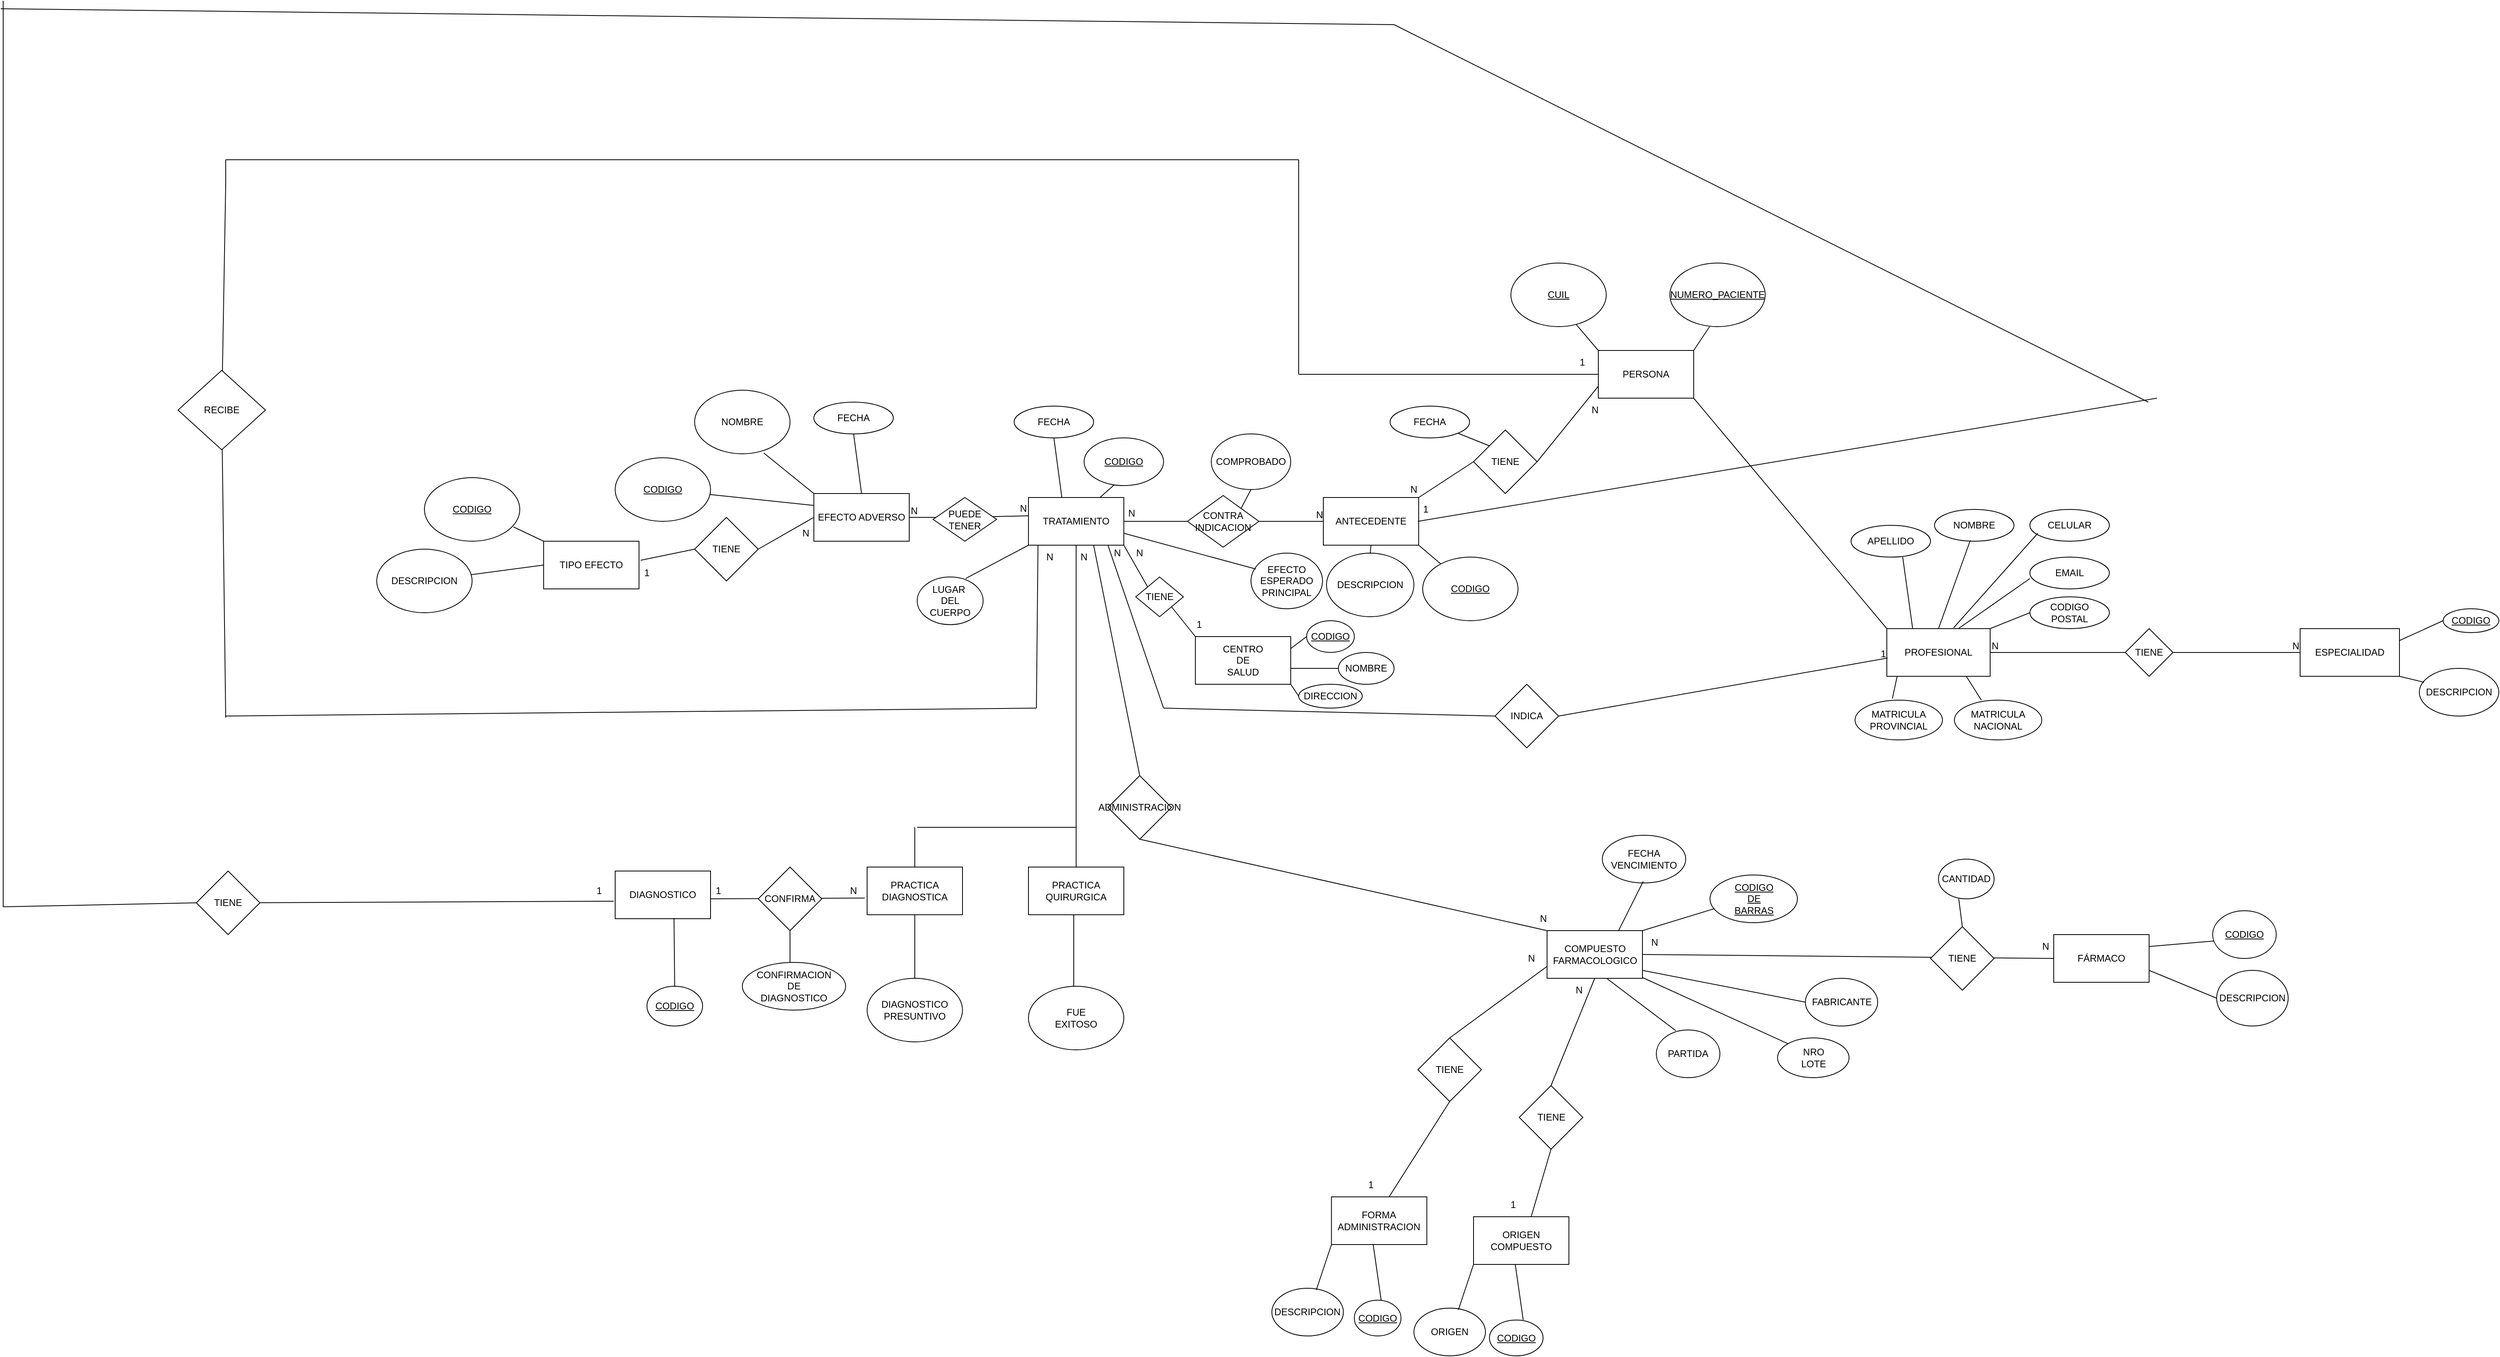 <mxfile version="21.5.0" type="device">
  <diagram name="Página-1" id="tJ8bH1NhNrcFLUNnNZUb">
    <mxGraphModel dx="3581" dy="1727" grid="1" gridSize="10" guides="1" tooltips="1" connect="1" arrows="1" fold="1" page="1" pageScale="1" pageWidth="827" pageHeight="1169" math="0" shadow="0">
      <root>
        <mxCell id="0" />
        <mxCell id="1" parent="0" />
        <mxCell id="B7g81SeDOoeG7HOJfXg6-3" value="PERSONA" style="rounded=0;whiteSpace=wrap;html=1;" parent="1" vertex="1">
          <mxGeometry x="-303" y="-30" width="120" height="60" as="geometry" />
        </mxCell>
        <mxCell id="B7g81SeDOoeG7HOJfXg6-4" value="&lt;u&gt;CUIL&lt;/u&gt;" style="ellipse;whiteSpace=wrap;html=1;" parent="1" vertex="1">
          <mxGeometry x="-413" y="-140" width="120" height="80" as="geometry" />
        </mxCell>
        <mxCell id="B7g81SeDOoeG7HOJfXg6-5" value="&lt;u&gt;NUMERO_PACIENTE&lt;/u&gt;" style="ellipse;whiteSpace=wrap;html=1;" parent="1" vertex="1">
          <mxGeometry x="-213" y="-140" width="120" height="80" as="geometry" />
        </mxCell>
        <mxCell id="B7g81SeDOoeG7HOJfXg6-6" value="" style="endArrow=none;html=1;rounded=0;exitX=1;exitY=0;exitDx=0;exitDy=0;" parent="1" source="B7g81SeDOoeG7HOJfXg6-3" edge="1">
          <mxGeometry width="50" height="50" relative="1" as="geometry">
            <mxPoint x="-213" y="-10" as="sourcePoint" />
            <mxPoint x="-163" y="-60" as="targetPoint" />
          </mxGeometry>
        </mxCell>
        <mxCell id="B7g81SeDOoeG7HOJfXg6-7" value="" style="endArrow=none;html=1;rounded=0;exitX=0;exitY=0;exitDx=0;exitDy=0;entryX=0.683;entryY=0.963;entryDx=0;entryDy=0;entryPerimeter=0;" parent="1" source="B7g81SeDOoeG7HOJfXg6-3" target="B7g81SeDOoeG7HOJfXg6-4" edge="1">
          <mxGeometry width="50" height="50" relative="1" as="geometry">
            <mxPoint x="-363" y="-20" as="sourcePoint" />
            <mxPoint x="-313" y="-70" as="targetPoint" />
          </mxGeometry>
        </mxCell>
        <mxCell id="B7g81SeDOoeG7HOJfXg6-8" value="ANTECEDENTE" style="rounded=0;whiteSpace=wrap;html=1;" parent="1" vertex="1">
          <mxGeometry x="-649" y="155" width="120" height="60" as="geometry" />
        </mxCell>
        <mxCell id="B7g81SeDOoeG7HOJfXg6-9" value="DESCRIPCION" style="ellipse;whiteSpace=wrap;html=1;" parent="1" vertex="1">
          <mxGeometry x="-645" y="225" width="110" height="80" as="geometry" />
        </mxCell>
        <mxCell id="B7g81SeDOoeG7HOJfXg6-10" value="DIAGNOSTICO" style="rounded=0;whiteSpace=wrap;html=1;" parent="1" vertex="1">
          <mxGeometry x="-1540" y="625" width="120" height="60" as="geometry" />
        </mxCell>
        <mxCell id="B7g81SeDOoeG7HOJfXg6-11" value="&lt;span style=&quot;font-style: normal;&quot;&gt;&lt;u&gt;CODIGO&lt;/u&gt;&lt;/span&gt;" style="ellipse;whiteSpace=wrap;html=1;fontStyle=2" parent="1" vertex="1">
          <mxGeometry x="-1500" y="770" width="70" height="50" as="geometry" />
        </mxCell>
        <mxCell id="B7g81SeDOoeG7HOJfXg6-12" value="" style="endArrow=none;html=1;rounded=0;exitX=0.617;exitY=0.983;exitDx=0;exitDy=0;exitPerimeter=0;" parent="1" source="B7g81SeDOoeG7HOJfXg6-10" target="B7g81SeDOoeG7HOJfXg6-11" edge="1">
          <mxGeometry width="50" height="50" relative="1" as="geometry">
            <mxPoint x="-1484" y="675" as="sourcePoint" />
            <mxPoint x="-1627" y="637" as="targetPoint" />
          </mxGeometry>
        </mxCell>
        <mxCell id="B7g81SeDOoeG7HOJfXg6-13" value="&lt;span&gt;CODIGO&lt;br&gt;&lt;/span&gt;" style="ellipse;whiteSpace=wrap;html=1;fontStyle=4" parent="1" vertex="1">
          <mxGeometry x="-524" y="230" width="120" height="80" as="geometry" />
        </mxCell>
        <mxCell id="B7g81SeDOoeG7HOJfXg6-15" value="" style="endArrow=none;html=1;rounded=0;exitX=1;exitY=1;exitDx=0;exitDy=0;" parent="1" source="B7g81SeDOoeG7HOJfXg6-8" target="B7g81SeDOoeG7HOJfXg6-13" edge="1">
          <mxGeometry width="50" height="50" relative="1" as="geometry">
            <mxPoint x="608.99" y="-160" as="sourcePoint" />
            <mxPoint x="658.99" y="-210" as="targetPoint" />
          </mxGeometry>
        </mxCell>
        <mxCell id="B7g81SeDOoeG7HOJfXg6-16" value="EFECTO ADVERSO" style="rounded=0;whiteSpace=wrap;html=1;" parent="1" vertex="1">
          <mxGeometry x="-1290" y="150" width="120" height="60" as="geometry" />
        </mxCell>
        <mxCell id="B7g81SeDOoeG7HOJfXg6-18" value="TRATAMIENTO" style="rounded=0;whiteSpace=wrap;html=1;" parent="1" vertex="1">
          <mxGeometry x="-1020" y="155" width="120" height="60" as="geometry" />
        </mxCell>
        <mxCell id="B7g81SeDOoeG7HOJfXg6-19" value="PRACTICA&lt;br&gt;DIAGNOSTICA" style="rounded=0;whiteSpace=wrap;html=1;" parent="1" vertex="1">
          <mxGeometry x="-1223" y="620" width="120" height="60" as="geometry" />
        </mxCell>
        <mxCell id="B7g81SeDOoeG7HOJfXg6-20" value="PRACTICA QUIRURGICA" style="rounded=0;whiteSpace=wrap;html=1;" parent="1" vertex="1">
          <mxGeometry x="-1020" y="620" width="120" height="60" as="geometry" />
        </mxCell>
        <mxCell id="B7g81SeDOoeG7HOJfXg6-21" value="COMPUESTO&lt;br&gt;FARMACOLOGICO" style="rounded=0;whiteSpace=wrap;html=1;" parent="1" vertex="1">
          <mxGeometry x="-367.5" y="700" width="120" height="60" as="geometry" />
        </mxCell>
        <mxCell id="B7g81SeDOoeG7HOJfXg6-22" value="" style="endArrow=none;html=1;rounded=0;" parent="1" edge="1">
          <mxGeometry width="50" height="50" relative="1" as="geometry">
            <mxPoint x="-960" y="570" as="sourcePoint" />
            <mxPoint x="-960" y="530" as="targetPoint" />
          </mxGeometry>
        </mxCell>
        <mxCell id="B7g81SeDOoeG7HOJfXg6-23" value="" style="endArrow=none;html=1;rounded=0;" parent="1" edge="1">
          <mxGeometry width="50" height="50" relative="1" as="geometry">
            <mxPoint x="-1160" y="570" as="sourcePoint" />
            <mxPoint x="-960" y="570" as="targetPoint" />
          </mxGeometry>
        </mxCell>
        <mxCell id="B7g81SeDOoeG7HOJfXg6-24" value="" style="endArrow=none;html=1;rounded=0;exitX=0.5;exitY=0;exitDx=0;exitDy=0;" parent="1" source="B7g81SeDOoeG7HOJfXg6-19" edge="1">
          <mxGeometry width="50" height="50" relative="1" as="geometry">
            <mxPoint x="-1163" y="605" as="sourcePoint" />
            <mxPoint x="-1163" y="570" as="targetPoint" />
          </mxGeometry>
        </mxCell>
        <mxCell id="B7g81SeDOoeG7HOJfXg6-25" value="" style="endArrow=none;html=1;rounded=0;exitX=0.5;exitY=0;exitDx=0;exitDy=0;" parent="1" source="B7g81SeDOoeG7HOJfXg6-20" edge="1">
          <mxGeometry width="50" height="50" relative="1" as="geometry">
            <mxPoint x="-960.5" y="605" as="sourcePoint" />
            <mxPoint x="-960" y="570" as="targetPoint" />
          </mxGeometry>
        </mxCell>
        <mxCell id="B7g81SeDOoeG7HOJfXg6-28" value="&lt;span&gt;&lt;u&gt;CODIGO&lt;/u&gt;&lt;/span&gt;" style="ellipse;whiteSpace=wrap;html=1;fontStyle=0" parent="1" vertex="1">
          <mxGeometry x="-1540" y="105" width="120" height="80" as="geometry" />
        </mxCell>
        <mxCell id="B7g81SeDOoeG7HOJfXg6-29" value="NOMBRE" style="ellipse;whiteSpace=wrap;html=1;" parent="1" vertex="1">
          <mxGeometry x="-1440" y="20" width="120" height="80" as="geometry" />
        </mxCell>
        <mxCell id="B7g81SeDOoeG7HOJfXg6-30" value="TIPO EFECTO" style="rounded=0;whiteSpace=wrap;html=1;" parent="1" vertex="1">
          <mxGeometry x="-1630" y="210" width="120" height="60" as="geometry" />
        </mxCell>
        <mxCell id="B7g81SeDOoeG7HOJfXg6-32" value="" style="endArrow=none;html=1;rounded=0;entryX=0;entryY=0.25;entryDx=0;entryDy=0;" parent="1" source="B7g81SeDOoeG7HOJfXg6-28" target="B7g81SeDOoeG7HOJfXg6-16" edge="1">
          <mxGeometry width="50" height="50" relative="1" as="geometry">
            <mxPoint x="-1341" y="306" as="sourcePoint" />
            <mxPoint x="-1290" y="250" as="targetPoint" />
          </mxGeometry>
        </mxCell>
        <mxCell id="B7g81SeDOoeG7HOJfXg6-33" value="" style="endArrow=none;html=1;rounded=0;entryX=0.725;entryY=0.988;entryDx=0;entryDy=0;entryPerimeter=0;exitX=0;exitY=0;exitDx=0;exitDy=0;" parent="1" source="B7g81SeDOoeG7HOJfXg6-16" target="B7g81SeDOoeG7HOJfXg6-29" edge="1">
          <mxGeometry width="50" height="50" relative="1" as="geometry">
            <mxPoint x="-1250" y="350" as="sourcePoint" />
            <mxPoint x="-1230" y="310" as="targetPoint" />
          </mxGeometry>
        </mxCell>
        <mxCell id="B7g81SeDOoeG7HOJfXg6-34" value="" style="endArrow=none;html=1;rounded=0;entryX=0;entryY=0.5;entryDx=0;entryDy=0;exitX=1;exitY=0.5;exitDx=0;exitDy=0;" parent="1" source="B7g81SeDOoeG7HOJfXg6-35" target="B7g81SeDOoeG7HOJfXg6-16" edge="1">
          <mxGeometry width="50" height="50" relative="1" as="geometry">
            <mxPoint x="-1500" y="400" as="sourcePoint" />
            <mxPoint x="-1450" y="350" as="targetPoint" />
          </mxGeometry>
        </mxCell>
        <mxCell id="B7g81SeDOoeG7HOJfXg6-36" value="CODIGO" style="ellipse;whiteSpace=wrap;html=1;fontStyle=4" parent="1" vertex="1">
          <mxGeometry x="-1780" y="130" width="120" height="80" as="geometry" />
        </mxCell>
        <mxCell id="B7g81SeDOoeG7HOJfXg6-37" value="DESCRIPCION" style="ellipse;whiteSpace=wrap;html=1;" parent="1" vertex="1">
          <mxGeometry x="-1840" y="220" width="120" height="80" as="geometry" />
        </mxCell>
        <mxCell id="B7g81SeDOoeG7HOJfXg6-38" value="" style="endArrow=none;html=1;rounded=0;entryX=0;entryY=0;entryDx=0;entryDy=0;exitX=0.933;exitY=0.775;exitDx=0;exitDy=0;exitPerimeter=0;" parent="1" source="B7g81SeDOoeG7HOJfXg6-36" target="B7g81SeDOoeG7HOJfXg6-30" edge="1">
          <mxGeometry width="50" height="50" relative="1" as="geometry">
            <mxPoint x="-1630" y="270" as="sourcePoint" />
            <mxPoint x="-1580" y="220" as="targetPoint" />
          </mxGeometry>
        </mxCell>
        <mxCell id="B7g81SeDOoeG7HOJfXg6-39" value="" style="endArrow=none;html=1;rounded=0;entryX=0;entryY=0.5;entryDx=0;entryDy=0;" parent="1" source="B7g81SeDOoeG7HOJfXg6-37" target="B7g81SeDOoeG7HOJfXg6-30" edge="1">
          <mxGeometry width="50" height="50" relative="1" as="geometry">
            <mxPoint x="-1670" y="405" as="sourcePoint" />
            <mxPoint x="-1620" y="355" as="targetPoint" />
          </mxGeometry>
        </mxCell>
        <mxCell id="B7g81SeDOoeG7HOJfXg6-40" value="FÁRMACO" style="rounded=0;whiteSpace=wrap;html=1;" parent="1" vertex="1">
          <mxGeometry x="270" y="705" width="120" height="60" as="geometry" />
        </mxCell>
        <mxCell id="B7g81SeDOoeG7HOJfXg6-41" value="" style="endArrow=none;html=1;rounded=0;" parent="1" edge="1">
          <mxGeometry width="50" height="50" relative="1" as="geometry">
            <mxPoint x="-247.5" y="730" as="sourcePoint" />
            <mxPoint x="270" y="735" as="targetPoint" />
          </mxGeometry>
        </mxCell>
        <mxCell id="B7g81SeDOoeG7HOJfXg6-42" value="TIENE" style="rhombus;whiteSpace=wrap;html=1;" parent="1" vertex="1">
          <mxGeometry x="115" y="695" width="80" height="80" as="geometry" />
        </mxCell>
        <mxCell id="B7g81SeDOoeG7HOJfXg6-43" value="CODIGO" style="ellipse;whiteSpace=wrap;html=1;fontStyle=4" parent="1" vertex="1">
          <mxGeometry x="470" y="675" width="80" height="60" as="geometry" />
        </mxCell>
        <mxCell id="B7g81SeDOoeG7HOJfXg6-44" value="DESCRIPCION" style="ellipse;whiteSpace=wrap;html=1;" parent="1" vertex="1">
          <mxGeometry x="475" y="750" width="90" height="70" as="geometry" />
        </mxCell>
        <mxCell id="B7g81SeDOoeG7HOJfXg6-45" value="" style="endArrow=none;html=1;rounded=0;exitX=1;exitY=0.25;exitDx=0;exitDy=0;entryX=0.025;entryY=0.633;entryDx=0;entryDy=0;entryPerimeter=0;" parent="1" source="B7g81SeDOoeG7HOJfXg6-40" target="B7g81SeDOoeG7HOJfXg6-43" edge="1">
          <mxGeometry width="50" height="50" relative="1" as="geometry">
            <mxPoint x="202.5" y="760" as="sourcePoint" />
            <mxPoint x="226.5" y="652" as="targetPoint" />
          </mxGeometry>
        </mxCell>
        <mxCell id="B7g81SeDOoeG7HOJfXg6-46" value="" style="endArrow=none;html=1;rounded=0;exitX=1;exitY=0.75;exitDx=0;exitDy=0;entryX=0;entryY=0.5;entryDx=0;entryDy=0;" parent="1" source="B7g81SeDOoeG7HOJfXg6-40" target="B7g81SeDOoeG7HOJfXg6-44" edge="1">
          <mxGeometry width="50" height="50" relative="1" as="geometry">
            <mxPoint x="952.5" y="800" as="sourcePoint" />
            <mxPoint x="1052.5" y="780" as="targetPoint" />
          </mxGeometry>
        </mxCell>
        <mxCell id="B7g81SeDOoeG7HOJfXg6-47" value="ORIGEN&lt;br&gt;COMPUESTO" style="rounded=0;whiteSpace=wrap;html=1;" parent="1" vertex="1">
          <mxGeometry x="-460" y="1060" width="120" height="60" as="geometry" />
        </mxCell>
        <mxCell id="B7g81SeDOoeG7HOJfXg6-48" value="" style="endArrow=none;html=1;rounded=0;exitX=0.5;exitY=0;exitDx=0;exitDy=0;" parent="1" source="B7g81SeDOoeG7HOJfXg6-49" edge="1">
          <mxGeometry width="50" height="50" relative="1" as="geometry">
            <mxPoint x="-357.5" y="810" as="sourcePoint" />
            <mxPoint x="-307.5" y="760" as="targetPoint" />
            <Array as="points" />
          </mxGeometry>
        </mxCell>
        <mxCell id="B7g81SeDOoeG7HOJfXg6-50" value="ORIGEN" style="ellipse;whiteSpace=wrap;html=1;" parent="1" vertex="1">
          <mxGeometry x="-535" y="1175" width="90" height="60" as="geometry" />
        </mxCell>
        <mxCell id="B7g81SeDOoeG7HOJfXg6-51" value="&lt;u&gt;CODIGO&lt;/u&gt;" style="ellipse;whiteSpace=wrap;html=1;" parent="1" vertex="1">
          <mxGeometry x="-440" y="1190" width="67.5" height="45" as="geometry" />
        </mxCell>
        <mxCell id="B7g81SeDOoeG7HOJfXg6-52" value="" style="endArrow=none;html=1;rounded=0;exitX=0.5;exitY=0;exitDx=0;exitDy=0;" parent="1" edge="1">
          <mxGeometry width="50" height="50" relative="1" as="geometry">
            <mxPoint x="-397.5" y="1190.0" as="sourcePoint" />
            <mxPoint x="-407.5" y="1120" as="targetPoint" />
          </mxGeometry>
        </mxCell>
        <mxCell id="B7g81SeDOoeG7HOJfXg6-53" value="" style="endArrow=none;html=1;rounded=0;entryX=0.622;entryY=0.033;entryDx=0;entryDy=0;entryPerimeter=0;exitX=0;exitY=1;exitDx=0;exitDy=0;" parent="1" source="B7g81SeDOoeG7HOJfXg6-47" target="B7g81SeDOoeG7HOJfXg6-50" edge="1">
          <mxGeometry width="50" height="50" relative="1" as="geometry">
            <mxPoint x="-450" y="980" as="sourcePoint" />
            <mxPoint x="-400" y="930" as="targetPoint" />
          </mxGeometry>
        </mxCell>
        <mxCell id="QasiygPqZW1ddP8b3eg4-4" value="" style="endArrow=none;html=1;rounded=0;entryX=0;entryY=0.383;entryDx=0;entryDy=0;entryPerimeter=0;exitX=1;exitY=0.5;exitDx=0;exitDy=0;" parent="1" source="B7g81SeDOoeG7HOJfXg6-16" target="B7g81SeDOoeG7HOJfXg6-18" edge="1">
          <mxGeometry relative="1" as="geometry">
            <mxPoint x="-460" y="470" as="sourcePoint" />
            <mxPoint x="-350" y="499.5" as="targetPoint" />
            <Array as="points">
              <mxPoint x="-1100" y="180" />
            </Array>
          </mxGeometry>
        </mxCell>
        <mxCell id="QasiygPqZW1ddP8b3eg4-5" value="N" style="resizable=0;html=1;whiteSpace=wrap;align=left;verticalAlign=bottom;" parent="QasiygPqZW1ddP8b3eg4-4" connectable="0" vertex="1">
          <mxGeometry x="-1" relative="1" as="geometry" />
        </mxCell>
        <mxCell id="QasiygPqZW1ddP8b3eg4-6" value="N" style="resizable=0;html=1;whiteSpace=wrap;align=right;verticalAlign=bottom;" parent="QasiygPqZW1ddP8b3eg4-4" connectable="0" vertex="1">
          <mxGeometry x="1" relative="1" as="geometry" />
        </mxCell>
        <mxCell id="QasiygPqZW1ddP8b3eg4-7" value="PROFESIONAL" style="whiteSpace=wrap;html=1;align=center;" parent="1" vertex="1">
          <mxGeometry x="60" y="320" width="130" height="60" as="geometry" />
        </mxCell>
        <mxCell id="QasiygPqZW1ddP8b3eg4-8" value="NOMBRE" style="ellipse;whiteSpace=wrap;html=1;align=center;" parent="1" vertex="1">
          <mxGeometry x="120" y="170" width="100" height="40" as="geometry" />
        </mxCell>
        <mxCell id="QasiygPqZW1ddP8b3eg4-9" value="APELLIDO" style="ellipse;whiteSpace=wrap;html=1;align=center;" parent="1" vertex="1">
          <mxGeometry x="15" y="190" width="100" height="40" as="geometry" />
        </mxCell>
        <mxCell id="QasiygPqZW1ddP8b3eg4-10" value="ESPECIALIDAD" style="whiteSpace=wrap;html=1;align=center;" parent="1" vertex="1">
          <mxGeometry x="580" y="320" width="125" height="60" as="geometry" />
        </mxCell>
        <mxCell id="QasiygPqZW1ddP8b3eg4-11" value="" style="endArrow=none;html=1;rounded=0;entryX=0;entryY=0.5;entryDx=0;entryDy=0;" parent="1" source="QasiygPqZW1ddP8b3eg4-19" target="QasiygPqZW1ddP8b3eg4-10" edge="1">
          <mxGeometry relative="1" as="geometry">
            <mxPoint x="190" y="350" as="sourcePoint" />
            <mxPoint x="350" y="350" as="targetPoint" />
          </mxGeometry>
        </mxCell>
        <mxCell id="QasiygPqZW1ddP8b3eg4-13" value="N" style="resizable=0;html=1;whiteSpace=wrap;align=right;verticalAlign=bottom;" parent="QasiygPqZW1ddP8b3eg4-11" connectable="0" vertex="1">
          <mxGeometry x="1" relative="1" as="geometry" />
        </mxCell>
        <mxCell id="QasiygPqZW1ddP8b3eg4-14" value="" style="endArrow=none;html=1;rounded=0;entryX=0;entryY=0;entryDx=0;entryDy=0;exitX=1;exitY=1;exitDx=0;exitDy=0;" parent="1" source="B7g81SeDOoeG7HOJfXg6-3" target="QasiygPqZW1ddP8b3eg4-7" edge="1">
          <mxGeometry relative="1" as="geometry">
            <mxPoint x="-150" y="199" as="sourcePoint" />
            <mxPoint x="10" y="199" as="targetPoint" />
          </mxGeometry>
        </mxCell>
        <mxCell id="QasiygPqZW1ddP8b3eg4-16" value="MATRICULA&lt;br&gt;NACIONAL" style="ellipse;whiteSpace=wrap;html=1;align=center;fontStyle=0" parent="1" vertex="1">
          <mxGeometry x="145" y="410" width="110" height="50" as="geometry" />
        </mxCell>
        <mxCell id="QasiygPqZW1ddP8b3eg4-17" value="PUEDE&lt;br&gt;TENER" style="rhombus;whiteSpace=wrap;html=1;" parent="1" vertex="1">
          <mxGeometry x="-1140" y="155" width="80" height="55" as="geometry" />
        </mxCell>
        <mxCell id="QasiygPqZW1ddP8b3eg4-20" value="" style="endArrow=none;html=1;rounded=0;entryX=0;entryY=0.5;entryDx=0;entryDy=0;" parent="1" target="QasiygPqZW1ddP8b3eg4-19" edge="1">
          <mxGeometry relative="1" as="geometry">
            <mxPoint x="190" y="350" as="sourcePoint" />
            <mxPoint x="380" y="350" as="targetPoint" />
          </mxGeometry>
        </mxCell>
        <mxCell id="QasiygPqZW1ddP8b3eg4-21" value="N" style="resizable=0;html=1;whiteSpace=wrap;align=left;verticalAlign=bottom;" parent="QasiygPqZW1ddP8b3eg4-20" connectable="0" vertex="1">
          <mxGeometry x="-1" relative="1" as="geometry" />
        </mxCell>
        <mxCell id="QasiygPqZW1ddP8b3eg4-19" value="TIENE" style="rhombus;whiteSpace=wrap;html=1;" parent="1" vertex="1">
          <mxGeometry x="360" y="320" width="60" height="60" as="geometry" />
        </mxCell>
        <mxCell id="QasiygPqZW1ddP8b3eg4-24" value="MATRICULA&lt;br&gt;PROVINCIAL" style="ellipse;whiteSpace=wrap;html=1;align=center;fontStyle=0;" parent="1" vertex="1">
          <mxGeometry x="20" y="410" width="110" height="50" as="geometry" />
        </mxCell>
        <mxCell id="QasiygPqZW1ddP8b3eg4-25" value="" style="endArrow=none;html=1;rounded=0;exitX=0.427;exitY=-0.04;exitDx=0;exitDy=0;exitPerimeter=0;entryX=0.1;entryY=1;entryDx=0;entryDy=0;entryPerimeter=0;" parent="1" source="QasiygPqZW1ddP8b3eg4-24" target="QasiygPqZW1ddP8b3eg4-7" edge="1">
          <mxGeometry relative="1" as="geometry">
            <mxPoint y="380" as="sourcePoint" />
            <mxPoint x="60" y="380" as="targetPoint" />
          </mxGeometry>
        </mxCell>
        <mxCell id="QasiygPqZW1ddP8b3eg4-26" value="" style="endArrow=none;html=1;rounded=0;entryX=0.309;entryY=0;entryDx=0;entryDy=0;entryPerimeter=0;" parent="1" target="QasiygPqZW1ddP8b3eg4-16" edge="1">
          <mxGeometry relative="1" as="geometry">
            <mxPoint x="160" y="380" as="sourcePoint" />
            <mxPoint x="190" y="410" as="targetPoint" />
          </mxGeometry>
        </mxCell>
        <mxCell id="QasiygPqZW1ddP8b3eg4-27" value="CELULAR" style="ellipse;whiteSpace=wrap;html=1;align=center;" parent="1" vertex="1">
          <mxGeometry x="240" y="170" width="100" height="40" as="geometry" />
        </mxCell>
        <mxCell id="QasiygPqZW1ddP8b3eg4-28" value="EMAIL" style="ellipse;whiteSpace=wrap;html=1;align=center;" parent="1" vertex="1">
          <mxGeometry x="240" y="230" width="100" height="40" as="geometry" />
        </mxCell>
        <mxCell id="QasiygPqZW1ddP8b3eg4-29" value="CODIGO&lt;br&gt;POSTAL" style="ellipse;whiteSpace=wrap;html=1;align=center;" parent="1" vertex="1">
          <mxGeometry x="240" y="280" width="100" height="40" as="geometry" />
        </mxCell>
        <mxCell id="QasiygPqZW1ddP8b3eg4-30" value="" style="endArrow=none;html=1;rounded=0;entryX=0.25;entryY=0;entryDx=0;entryDy=0;" parent="1" target="QasiygPqZW1ddP8b3eg4-7" edge="1">
          <mxGeometry relative="1" as="geometry">
            <mxPoint x="80" y="230" as="sourcePoint" />
            <mxPoint x="240" y="230" as="targetPoint" />
          </mxGeometry>
        </mxCell>
        <mxCell id="QasiygPqZW1ddP8b3eg4-31" value="" style="endArrow=none;html=1;rounded=0;entryX=0.5;entryY=0;entryDx=0;entryDy=0;" parent="1" target="QasiygPqZW1ddP8b3eg4-7" edge="1">
          <mxGeometry relative="1" as="geometry">
            <mxPoint x="165" y="209" as="sourcePoint" />
            <mxPoint x="325" y="209" as="targetPoint" />
          </mxGeometry>
        </mxCell>
        <mxCell id="QasiygPqZW1ddP8b3eg4-32" value="" style="endArrow=none;html=1;rounded=0;exitX=0.646;exitY=-0.017;exitDx=0;exitDy=0;exitPerimeter=0;" parent="1" source="QasiygPqZW1ddP8b3eg4-7" edge="1">
          <mxGeometry relative="1" as="geometry">
            <mxPoint x="90" y="200" as="sourcePoint" />
            <mxPoint x="250" y="200" as="targetPoint" />
          </mxGeometry>
        </mxCell>
        <mxCell id="QasiygPqZW1ddP8b3eg4-33" value="" style="endArrow=none;html=1;rounded=0;entryX=0;entryY=0.675;entryDx=0;entryDy=0;entryPerimeter=0;" parent="1" target="QasiygPqZW1ddP8b3eg4-28" edge="1">
          <mxGeometry relative="1" as="geometry">
            <mxPoint x="150" y="320" as="sourcePoint" />
            <mxPoint x="310" y="320" as="targetPoint" />
          </mxGeometry>
        </mxCell>
        <mxCell id="QasiygPqZW1ddP8b3eg4-34" value="" style="endArrow=none;html=1;rounded=0;entryX=0;entryY=0.5;entryDx=0;entryDy=0;" parent="1" target="QasiygPqZW1ddP8b3eg4-29" edge="1">
          <mxGeometry relative="1" as="geometry">
            <mxPoint x="190" y="320" as="sourcePoint" />
            <mxPoint x="350" y="320" as="targetPoint" />
          </mxGeometry>
        </mxCell>
        <mxCell id="QasiygPqZW1ddP8b3eg4-39" value="" style="endArrow=none;html=1;rounded=0;entryX=0.008;entryY=0.617;entryDx=0;entryDy=0;entryPerimeter=0;exitX=1;exitY=0.5;exitDx=0;exitDy=0;" parent="1" source="QasiygPqZW1ddP8b3eg4-43" target="QasiygPqZW1ddP8b3eg4-7" edge="1">
          <mxGeometry relative="1" as="geometry">
            <mxPoint x="-150" y="499.5" as="sourcePoint" />
            <mxPoint x="50" y="340" as="targetPoint" />
          </mxGeometry>
        </mxCell>
        <mxCell id="QasiygPqZW1ddP8b3eg4-41" value="1" style="resizable=0;html=1;whiteSpace=wrap;align=right;verticalAlign=bottom;" parent="QasiygPqZW1ddP8b3eg4-39" connectable="0" vertex="1">
          <mxGeometry x="1" relative="1" as="geometry">
            <mxPoint x="-1" y="3" as="offset" />
          </mxGeometry>
        </mxCell>
        <mxCell id="QasiygPqZW1ddP8b3eg4-44" value="" style="endArrow=none;html=1;rounded=0;entryX=0;entryY=0.5;entryDx=0;entryDy=0;" parent="1" target="QasiygPqZW1ddP8b3eg4-43" edge="1">
          <mxGeometry relative="1" as="geometry">
            <mxPoint x="-850" y="420" as="sourcePoint" />
            <mxPoint x="61" y="357" as="targetPoint" />
          </mxGeometry>
        </mxCell>
        <mxCell id="QasiygPqZW1ddP8b3eg4-45" value="N" style="resizable=0;html=1;whiteSpace=wrap;align=left;verticalAlign=bottom;" parent="QasiygPqZW1ddP8b3eg4-44" connectable="0" vertex="1">
          <mxGeometry x="-1" relative="1" as="geometry">
            <mxPoint x="190" y="-235" as="offset" />
          </mxGeometry>
        </mxCell>
        <mxCell id="QasiygPqZW1ddP8b3eg4-43" value="INDICA" style="rhombus;whiteSpace=wrap;html=1;" parent="1" vertex="1">
          <mxGeometry x="-433" y="390" width="80" height="80" as="geometry" />
        </mxCell>
        <mxCell id="QasiygPqZW1ddP8b3eg4-49" value="LUGAR&amp;nbsp;&lt;br&gt;DEL&lt;br&gt;CUERPO" style="ellipse;whiteSpace=wrap;html=1;" parent="1" vertex="1">
          <mxGeometry x="-1160" y="255" width="83" height="60" as="geometry" />
        </mxCell>
        <mxCell id="QasiygPqZW1ddP8b3eg4-50" value="EFECTO&lt;br&gt;ESPERADO&lt;br&gt;PRINCIPAL" style="ellipse;whiteSpace=wrap;html=1;" parent="1" vertex="1">
          <mxGeometry x="-740" y="225" width="90" height="70" as="geometry" />
        </mxCell>
        <mxCell id="QasiygPqZW1ddP8b3eg4-53" value="COMPROBADO" style="ellipse;whiteSpace=wrap;html=1;" parent="1" vertex="1">
          <mxGeometry x="-790" y="75" width="100" height="70" as="geometry" />
        </mxCell>
        <mxCell id="QasiygPqZW1ddP8b3eg4-55" value="" style="endArrow=none;html=1;rounded=0;entryX=0.5;entryY=1;entryDx=0;entryDy=0;exitX=1;exitY=0;exitDx=0;exitDy=0;" parent="1" source="QasiygPqZW1ddP8b3eg4-52" target="QasiygPqZW1ddP8b3eg4-53" edge="1">
          <mxGeometry width="50" height="50" relative="1" as="geometry">
            <mxPoint x="-602.5" y="100" as="sourcePoint" />
            <mxPoint x="-722.5" y="120" as="targetPoint" />
          </mxGeometry>
        </mxCell>
        <mxCell id="QasiygPqZW1ddP8b3eg4-57" value="" style="endArrow=none;html=1;rounded=0;entryX=0.067;entryY=0.286;entryDx=0;entryDy=0;entryPerimeter=0;" parent="1" target="QasiygPqZW1ddP8b3eg4-50" edge="1">
          <mxGeometry width="50" height="50" relative="1" as="geometry">
            <mxPoint x="-900" y="200" as="sourcePoint" />
            <mxPoint x="-213" y="340" as="targetPoint" />
          </mxGeometry>
        </mxCell>
        <mxCell id="QasiygPqZW1ddP8b3eg4-58" value="" style="endArrow=none;html=1;rounded=0;entryX=0.735;entryY=0.033;entryDx=0;entryDy=0;entryPerimeter=0;exitX=0;exitY=1;exitDx=0;exitDy=0;" parent="1" source="B7g81SeDOoeG7HOJfXg6-18" target="QasiygPqZW1ddP8b3eg4-49" edge="1">
          <mxGeometry width="50" height="50" relative="1" as="geometry">
            <mxPoint x="-353" y="400" as="sourcePoint" />
            <mxPoint x="-303" y="350" as="targetPoint" />
            <Array as="points" />
          </mxGeometry>
        </mxCell>
        <mxCell id="QasiygPqZW1ddP8b3eg4-60" value="CODIGO" style="ellipse;whiteSpace=wrap;html=1;align=center;fontStyle=4;" parent="1" vertex="1">
          <mxGeometry x="-950" y="80" width="100" height="60" as="geometry" />
        </mxCell>
        <mxCell id="QasiygPqZW1ddP8b3eg4-61" value="" style="endArrow=none;html=1;rounded=0;entryX=0.38;entryY=0.983;entryDx=0;entryDy=0;exitX=0.75;exitY=0;exitDx=0;exitDy=0;entryPerimeter=0;" parent="1" source="B7g81SeDOoeG7HOJfXg6-18" target="QasiygPqZW1ddP8b3eg4-60" edge="1">
          <mxGeometry width="50" height="50" relative="1" as="geometry">
            <mxPoint x="-150" y="520" as="sourcePoint" />
            <mxPoint x="-100" y="470" as="targetPoint" />
          </mxGeometry>
        </mxCell>
        <mxCell id="QasiygPqZW1ddP8b3eg4-62" value="FUE&lt;br&gt;EXITOSO" style="ellipse;whiteSpace=wrap;html=1;" parent="1" vertex="1">
          <mxGeometry x="-1020" y="770" width="120" height="80" as="geometry" />
        </mxCell>
        <mxCell id="QasiygPqZW1ddP8b3eg4-63" value="" style="endArrow=none;html=1;rounded=0;" parent="1" edge="1">
          <mxGeometry width="50" height="50" relative="1" as="geometry">
            <mxPoint x="-963" y="770" as="sourcePoint" />
            <mxPoint x="-963" y="680" as="targetPoint" />
          </mxGeometry>
        </mxCell>
        <mxCell id="QasiygPqZW1ddP8b3eg4-64" value="DIAGNOSTICO&lt;br&gt;PRESUNTIVO" style="ellipse;whiteSpace=wrap;html=1;" parent="1" vertex="1">
          <mxGeometry x="-1223" y="760" width="120" height="80" as="geometry" />
        </mxCell>
        <mxCell id="QasiygPqZW1ddP8b3eg4-65" value="" style="endArrow=none;html=1;rounded=0;exitX=0.5;exitY=0;exitDx=0;exitDy=0;" parent="1" source="QasiygPqZW1ddP8b3eg4-64" edge="1">
          <mxGeometry width="50" height="50" relative="1" as="geometry">
            <mxPoint x="-1213" y="730" as="sourcePoint" />
            <mxPoint x="-1163" y="680" as="targetPoint" />
          </mxGeometry>
        </mxCell>
        <mxCell id="QasiygPqZW1ddP8b3eg4-66" value="N" style="text;html=1;strokeColor=none;fillColor=none;align=center;verticalAlign=middle;whiteSpace=wrap;rounded=0;" parent="1" vertex="1">
          <mxGeometry x="230" y="705" width="60" height="30" as="geometry" />
        </mxCell>
        <mxCell id="QasiygPqZW1ddP8b3eg4-67" value="N" style="text;html=1;strokeColor=none;fillColor=none;align=center;verticalAlign=middle;whiteSpace=wrap;rounded=0;" parent="1" vertex="1">
          <mxGeometry x="-262.5" y="700" width="60" height="30" as="geometry" />
        </mxCell>
        <mxCell id="QasiygPqZW1ddP8b3eg4-69" value="N" style="text;html=1;strokeColor=none;fillColor=none;align=center;verticalAlign=middle;whiteSpace=wrap;rounded=0;" parent="1" vertex="1">
          <mxGeometry x="-357.5" y="760" width="60" height="30" as="geometry" />
        </mxCell>
        <mxCell id="QasiygPqZW1ddP8b3eg4-70" value="1" style="text;html=1;strokeColor=none;fillColor=none;align=center;verticalAlign=middle;whiteSpace=wrap;rounded=0;" parent="1" vertex="1">
          <mxGeometry x="-1530" y="235" width="60" height="30" as="geometry" />
        </mxCell>
        <mxCell id="QasiygPqZW1ddP8b3eg4-71" value="N" style="text;html=1;strokeColor=none;fillColor=none;align=center;verticalAlign=middle;whiteSpace=wrap;rounded=0;" parent="1" vertex="1">
          <mxGeometry x="-1330" y="185" width="60" height="30" as="geometry" />
        </mxCell>
        <mxCell id="QasiygPqZW1ddP8b3eg4-72" value="CANTIDAD" style="ellipse;whiteSpace=wrap;html=1;" parent="1" vertex="1">
          <mxGeometry x="125" y="610" width="70" height="50" as="geometry" />
        </mxCell>
        <mxCell id="QasiygPqZW1ddP8b3eg4-73" value="" style="endArrow=none;html=1;rounded=0;exitX=1;exitY=0.75;exitDx=0;exitDy=0;entryX=0.5;entryY=0;entryDx=0;entryDy=0;" parent="1" target="B7g81SeDOoeG7HOJfXg6-42" edge="1">
          <mxGeometry width="50" height="50" relative="1" as="geometry">
            <mxPoint x="150.5" y="660" as="sourcePoint" />
            <mxPoint x="249.5" y="692" as="targetPoint" />
          </mxGeometry>
        </mxCell>
        <mxCell id="QasiygPqZW1ddP8b3eg4-74" value="FABRICANTE" style="ellipse;whiteSpace=wrap;html=1;" parent="1" vertex="1">
          <mxGeometry x="-42.5" y="760" width="91" height="60" as="geometry" />
        </mxCell>
        <mxCell id="QasiygPqZW1ddP8b3eg4-75" value="PARTIDA" style="ellipse;whiteSpace=wrap;html=1;" parent="1" vertex="1">
          <mxGeometry x="-230" y="825" width="80" height="60" as="geometry" />
        </mxCell>
        <mxCell id="QasiygPqZW1ddP8b3eg4-76" value="NRO&lt;br&gt;LOTE" style="ellipse;whiteSpace=wrap;html=1;" parent="1" vertex="1">
          <mxGeometry x="-77.5" y="835" width="90" height="50" as="geometry" />
        </mxCell>
        <mxCell id="QasiygPqZW1ddP8b3eg4-77" value="FECHA&lt;br&gt;VENCIMIENTO" style="ellipse;whiteSpace=wrap;html=1;" parent="1" vertex="1">
          <mxGeometry x="-298" y="580" width="105" height="60" as="geometry" />
        </mxCell>
        <mxCell id="QasiygPqZW1ddP8b3eg4-79" value="CODIGO&lt;br&gt;DE&lt;br&gt;BARRAS" style="ellipse;whiteSpace=wrap;html=1;align=center;fontStyle=4;" parent="1" vertex="1">
          <mxGeometry x="-162.5" y="630" width="110" height="60" as="geometry" />
        </mxCell>
        <mxCell id="QasiygPqZW1ddP8b3eg4-68" value="1" style="text;html=1;strokeColor=none;fillColor=none;align=center;verticalAlign=middle;whiteSpace=wrap;rounded=0;" parent="1" vertex="1">
          <mxGeometry x="-440" y="1030" width="60" height="30" as="geometry" />
        </mxCell>
        <mxCell id="QasiygPqZW1ddP8b3eg4-83" value="" style="endArrow=none;html=1;rounded=0;entryX=0.053;entryY=0.705;entryDx=0;entryDy=0;exitX=0.25;exitY=0;exitDx=0;exitDy=0;entryPerimeter=0;" parent="1" source="QasiygPqZW1ddP8b3eg4-67" target="QasiygPqZW1ddP8b3eg4-79" edge="1">
          <mxGeometry relative="1" as="geometry">
            <mxPoint x="-292.5" y="654" as="sourcePoint" />
            <mxPoint x="-132.5" y="654" as="targetPoint" />
          </mxGeometry>
        </mxCell>
        <mxCell id="QasiygPqZW1ddP8b3eg4-84" value="" style="endArrow=none;html=1;rounded=0;exitX=0.75;exitY=0;exitDx=0;exitDy=0;entryX=0.343;entryY=0.967;entryDx=0;entryDy=0;entryPerimeter=0;" parent="1" source="B7g81SeDOoeG7HOJfXg6-21" edge="1">
          <mxGeometry relative="1" as="geometry">
            <mxPoint x="-390.5" y="640" as="sourcePoint" />
            <mxPoint x="-246.485" y="638.02" as="targetPoint" />
          </mxGeometry>
        </mxCell>
        <mxCell id="QasiygPqZW1ddP8b3eg4-85" value="" style="endArrow=none;html=1;rounded=0;entryX=0;entryY=0.5;entryDx=0;entryDy=0;" parent="1" target="QasiygPqZW1ddP8b3eg4-74" edge="1">
          <mxGeometry relative="1" as="geometry">
            <mxPoint x="-247.5" y="750" as="sourcePoint" />
            <mxPoint x="-87.5" y="750" as="targetPoint" />
          </mxGeometry>
        </mxCell>
        <mxCell id="QasiygPqZW1ddP8b3eg4-86" value="" style="endArrow=none;html=1;rounded=0;entryX=0;entryY=0;entryDx=0;entryDy=0;" parent="1" target="QasiygPqZW1ddP8b3eg4-76" edge="1">
          <mxGeometry relative="1" as="geometry">
            <mxPoint x="-247.5" y="759" as="sourcePoint" />
            <mxPoint x="-87.5" y="759" as="targetPoint" />
          </mxGeometry>
        </mxCell>
        <mxCell id="QasiygPqZW1ddP8b3eg4-90" value="" style="endArrow=none;html=1;rounded=0;entryX=0.308;entryY=0.017;entryDx=0;entryDy=0;entryPerimeter=0;" parent="1" target="QasiygPqZW1ddP8b3eg4-75" edge="1">
          <mxGeometry relative="1" as="geometry">
            <mxPoint x="-292.5" y="760" as="sourcePoint" />
            <mxPoint x="-132.5" y="760" as="targetPoint" />
          </mxGeometry>
        </mxCell>
        <mxCell id="QasiygPqZW1ddP8b3eg4-52" value="CONTRA&lt;br&gt;INDICACION" style="rhombus;whiteSpace=wrap;html=1;" parent="1" vertex="1">
          <mxGeometry x="-820" y="152.5" width="90" height="65" as="geometry" />
        </mxCell>
        <mxCell id="QasiygPqZW1ddP8b3eg4-92" value="" style="endArrow=none;html=1;rounded=0;exitX=1;exitY=0.5;exitDx=0;exitDy=0;entryX=0;entryY=0.5;entryDx=0;entryDy=0;" parent="1" source="QasiygPqZW1ddP8b3eg4-52" target="B7g81SeDOoeG7HOJfXg6-8" edge="1">
          <mxGeometry width="50" height="50" relative="1" as="geometry">
            <mxPoint x="-590" y="93" as="sourcePoint" />
            <mxPoint x="-750" y="185" as="targetPoint" />
          </mxGeometry>
        </mxCell>
        <mxCell id="QasiygPqZW1ddP8b3eg4-93" value="" style="endArrow=none;html=1;rounded=0;exitX=1;exitY=0.5;exitDx=0;exitDy=0;entryX=0;entryY=0.5;entryDx=0;entryDy=0;" parent="1" source="B7g81SeDOoeG7HOJfXg6-18" target="QasiygPqZW1ddP8b3eg4-52" edge="1">
          <mxGeometry width="50" height="50" relative="1" as="geometry">
            <mxPoint x="-520" y="321.5" as="sourcePoint" />
            <mxPoint x="-397" y="278.5" as="targetPoint" />
          </mxGeometry>
        </mxCell>
        <mxCell id="QasiygPqZW1ddP8b3eg4-94" value="N" style="text;html=1;strokeColor=none;fillColor=none;align=center;verticalAlign=middle;whiteSpace=wrap;rounded=0;" parent="1" vertex="1">
          <mxGeometry x="-920" y="160" width="60" height="30" as="geometry" />
        </mxCell>
        <mxCell id="QasiygPqZW1ddP8b3eg4-97" value="" style="endArrow=none;html=1;rounded=0;entryX=-0.025;entryY=0.65;entryDx=0;entryDy=0;entryPerimeter=0;" parent="1" target="B7g81SeDOoeG7HOJfXg6-19" edge="1">
          <mxGeometry width="50" height="50" relative="1" as="geometry">
            <mxPoint x="-1420" y="660" as="sourcePoint" />
            <mxPoint x="-1370" y="610" as="targetPoint" />
          </mxGeometry>
        </mxCell>
        <mxCell id="QasiygPqZW1ddP8b3eg4-98" value="CONFIRMA" style="rhombus;whiteSpace=wrap;html=1;" parent="1" vertex="1">
          <mxGeometry x="-1360" y="620" width="80" height="80" as="geometry" />
        </mxCell>
        <mxCell id="QasiygPqZW1ddP8b3eg4-99" value="CONFIRMACION&lt;br&gt;DE&lt;br&gt;DIAGNOSTICO" style="ellipse;whiteSpace=wrap;html=1;" parent="1" vertex="1">
          <mxGeometry x="-1380" y="740" width="130" height="60" as="geometry" />
        </mxCell>
        <mxCell id="QasiygPqZW1ddP8b3eg4-100" value="" style="endArrow=none;html=1;rounded=0;" parent="1" edge="1">
          <mxGeometry width="50" height="50" relative="1" as="geometry">
            <mxPoint x="-1320" y="740" as="sourcePoint" />
            <mxPoint x="-1320" y="700" as="targetPoint" />
          </mxGeometry>
        </mxCell>
        <mxCell id="QasiygPqZW1ddP8b3eg4-101" value="1" style="text;html=1;strokeColor=none;fillColor=none;align=center;verticalAlign=middle;whiteSpace=wrap;rounded=0;" parent="1" vertex="1">
          <mxGeometry x="-1440" y="635" width="60" height="30" as="geometry" />
        </mxCell>
        <mxCell id="QasiygPqZW1ddP8b3eg4-102" value="N" style="text;html=1;strokeColor=none;fillColor=none;align=center;verticalAlign=middle;whiteSpace=wrap;rounded=0;" parent="1" vertex="1">
          <mxGeometry x="-1270" y="635" width="60" height="30" as="geometry" />
        </mxCell>
        <mxCell id="QasiygPqZW1ddP8b3eg4-103" value="" style="endArrow=none;html=1;rounded=0;entryX=0;entryY=0.75;entryDx=0;entryDy=0;exitX=1;exitY=0.5;exitDx=0;exitDy=0;" parent="1" source="QasiygPqZW1ddP8b3eg4-104" target="B7g81SeDOoeG7HOJfXg6-3" edge="1">
          <mxGeometry width="50" height="50" relative="1" as="geometry">
            <mxPoint x="-460" y="7" as="sourcePoint" />
            <mxPoint x="-310" as="targetPoint" />
          </mxGeometry>
        </mxCell>
        <mxCell id="QasiygPqZW1ddP8b3eg4-105" value="N" style="text;html=1;strokeColor=none;fillColor=none;align=center;verticalAlign=middle;whiteSpace=wrap;rounded=0;" parent="1" vertex="1">
          <mxGeometry x="-565" y="130" width="60" height="30" as="geometry" />
        </mxCell>
        <mxCell id="QasiygPqZW1ddP8b3eg4-107" value="" style="endArrow=none;html=1;rounded=0;entryX=0;entryY=0.5;entryDx=0;entryDy=0;exitX=1;exitY=0;exitDx=0;exitDy=0;" parent="1" source="B7g81SeDOoeG7HOJfXg6-8" target="QasiygPqZW1ddP8b3eg4-104" edge="1">
          <mxGeometry width="50" height="50" relative="1" as="geometry">
            <mxPoint x="-460" y="7" as="sourcePoint" />
            <mxPoint x="-301" y="7" as="targetPoint" />
          </mxGeometry>
        </mxCell>
        <mxCell id="QasiygPqZW1ddP8b3eg4-104" value="TIENE" style="rhombus;whiteSpace=wrap;html=1;" parent="1" vertex="1">
          <mxGeometry x="-460" y="70" width="80" height="80" as="geometry" />
        </mxCell>
        <mxCell id="QasiygPqZW1ddP8b3eg4-108" value="N" style="text;html=1;strokeColor=none;fillColor=none;align=center;verticalAlign=middle;whiteSpace=wrap;rounded=0;" parent="1" vertex="1">
          <mxGeometry x="-337.5" y="30" width="60" height="30" as="geometry" />
        </mxCell>
        <mxCell id="QasiygPqZW1ddP8b3eg4-112" value="FECHA" style="ellipse;whiteSpace=wrap;html=1;align=center;" parent="1" vertex="1">
          <mxGeometry x="-1290" y="35" width="100" height="40" as="geometry" />
        </mxCell>
        <mxCell id="QasiygPqZW1ddP8b3eg4-115" value="" style="endArrow=none;html=1;rounded=0;entryX=0.5;entryY=0;entryDx=0;entryDy=0;exitX=0.5;exitY=1;exitDx=0;exitDy=0;" parent="1" source="QasiygPqZW1ddP8b3eg4-112" target="B7g81SeDOoeG7HOJfXg6-16" edge="1">
          <mxGeometry relative="1" as="geometry">
            <mxPoint x="-1140" y="-20.5" as="sourcePoint" />
            <mxPoint x="-1050" y="-15" as="targetPoint" />
          </mxGeometry>
        </mxCell>
        <mxCell id="N5mk6Ooobnqi--6X-STS-1" value="" style="endArrow=none;html=1;rounded=0;entryX=0;entryY=0.5;entryDx=0;entryDy=0;exitX=1.017;exitY=0.4;exitDx=0;exitDy=0;exitPerimeter=0;" parent="1" source="B7g81SeDOoeG7HOJfXg6-30" target="B7g81SeDOoeG7HOJfXg6-35" edge="1">
          <mxGeometry width="50" height="50" relative="1" as="geometry">
            <mxPoint x="-1508" y="234" as="sourcePoint" />
            <mxPoint x="-1290" y="180" as="targetPoint" />
          </mxGeometry>
        </mxCell>
        <mxCell id="B7g81SeDOoeG7HOJfXg6-35" value="TIENE" style="rhombus;whiteSpace=wrap;html=1;" parent="1" vertex="1">
          <mxGeometry x="-1440" y="180" width="80" height="80" as="geometry" />
        </mxCell>
        <mxCell id="N5mk6Ooobnqi--6X-STS-5" value="" style="endArrow=none;html=1;rounded=0;entryX=0.5;entryY=1;entryDx=0;entryDy=0;exitX=0.5;exitY=0;exitDx=0;exitDy=0;" parent="1" source="B7g81SeDOoeG7HOJfXg6-9" target="B7g81SeDOoeG7HOJfXg6-8" edge="1">
          <mxGeometry width="50" height="50" relative="1" as="geometry">
            <mxPoint x="-590" y="240" as="sourcePoint" />
            <mxPoint x="-540" y="190" as="targetPoint" />
          </mxGeometry>
        </mxCell>
        <mxCell id="N5mk6Ooobnqi--6X-STS-8" value="" style="endArrow=none;html=1;rounded=0;exitX=0;exitY=0;exitDx=0;exitDy=0;" parent="1" source="N5mk6Ooobnqi--6X-STS-27" edge="1">
          <mxGeometry width="50" height="50" relative="1" as="geometry">
            <mxPoint x="-840" y="300" as="sourcePoint" />
            <mxPoint x="-900" y="215" as="targetPoint" />
          </mxGeometry>
        </mxCell>
        <mxCell id="N5mk6Ooobnqi--6X-STS-10" value="" style="endArrow=none;html=1;rounded=0;" parent="1" edge="1">
          <mxGeometry width="50" height="50" relative="1" as="geometry">
            <mxPoint x="-960" y="570" as="sourcePoint" />
            <mxPoint x="-960" y="215" as="targetPoint" />
          </mxGeometry>
        </mxCell>
        <mxCell id="N5mk6Ooobnqi--6X-STS-12" value="" style="endArrow=none;html=1;rounded=0;" parent="1" edge="1">
          <mxGeometry width="50" height="50" relative="1" as="geometry">
            <mxPoint x="-310" as="sourcePoint" />
            <mxPoint x="-303" as="targetPoint" />
          </mxGeometry>
        </mxCell>
        <mxCell id="N5mk6Ooobnqi--6X-STS-13" value="" style="endArrow=none;html=1;rounded=0;" parent="1" edge="1">
          <mxGeometry width="50" height="50" relative="1" as="geometry">
            <mxPoint x="-680" as="sourcePoint" />
            <mxPoint x="-680" y="-270" as="targetPoint" />
          </mxGeometry>
        </mxCell>
        <mxCell id="N5mk6Ooobnqi--6X-STS-14" value="" style="endArrow=none;html=1;rounded=0;" parent="1" edge="1">
          <mxGeometry width="50" height="50" relative="1" as="geometry">
            <mxPoint x="-2030" y="-270" as="sourcePoint" />
            <mxPoint x="-680" y="-270" as="targetPoint" />
          </mxGeometry>
        </mxCell>
        <mxCell id="N5mk6Ooobnqi--6X-STS-15" value="" style="endArrow=none;html=1;rounded=0;" parent="1" source="N5mk6Ooobnqi--6X-STS-23" edge="1">
          <mxGeometry width="50" height="50" relative="1" as="geometry">
            <mxPoint x="-2030" y="432" as="sourcePoint" />
            <mxPoint x="-2030" y="-270" as="targetPoint" />
            <Array as="points">
              <mxPoint x="-2030" y="-240" />
            </Array>
          </mxGeometry>
        </mxCell>
        <mxCell id="N5mk6Ooobnqi--6X-STS-16" value="" style="endArrow=none;html=1;rounded=0;" parent="1" edge="1">
          <mxGeometry width="50" height="50" relative="1" as="geometry">
            <mxPoint x="-2030" y="430" as="sourcePoint" />
            <mxPoint x="-1010" y="420" as="targetPoint" />
          </mxGeometry>
        </mxCell>
        <mxCell id="N5mk6Ooobnqi--6X-STS-17" value="" style="endArrow=none;html=1;rounded=0;entryX=0.25;entryY=0;entryDx=0;entryDy=0;" parent="1" target="N5mk6Ooobnqi--6X-STS-18" edge="1">
          <mxGeometry width="50" height="50" relative="1" as="geometry">
            <mxPoint x="-1010" y="420" as="sourcePoint" />
            <mxPoint x="-1010" y="210" as="targetPoint" />
          </mxGeometry>
        </mxCell>
        <mxCell id="N5mk6Ooobnqi--6X-STS-18" value="N" style="text;html=1;strokeColor=none;fillColor=none;align=center;verticalAlign=middle;whiteSpace=wrap;rounded=0;" parent="1" vertex="1">
          <mxGeometry x="-1023" y="215" width="60" height="30" as="geometry" />
        </mxCell>
        <mxCell id="N5mk6Ooobnqi--6X-STS-20" value="" style="endArrow=none;html=1;rounded=0;" parent="1" edge="1">
          <mxGeometry width="50" height="50" relative="1" as="geometry">
            <mxPoint x="-680" as="sourcePoint" />
            <mxPoint x="-310" as="targetPoint" />
          </mxGeometry>
        </mxCell>
        <mxCell id="N5mk6Ooobnqi--6X-STS-22" value="1" style="text;html=1;strokeColor=none;fillColor=none;align=center;verticalAlign=middle;whiteSpace=wrap;rounded=0;" parent="1" vertex="1">
          <mxGeometry x="-353" y="-30" width="60" height="30" as="geometry" />
        </mxCell>
        <mxCell id="N5mk6Ooobnqi--6X-STS-24" value="" style="endArrow=none;html=1;rounded=0;" parent="1" target="N5mk6Ooobnqi--6X-STS-23" edge="1">
          <mxGeometry width="50" height="50" relative="1" as="geometry">
            <mxPoint x="-2030" y="432" as="sourcePoint" />
            <mxPoint x="-2030" y="-270" as="targetPoint" />
            <Array as="points" />
          </mxGeometry>
        </mxCell>
        <mxCell id="N5mk6Ooobnqi--6X-STS-23" value="RECIBE" style="rhombus;whiteSpace=wrap;html=1;" parent="1" vertex="1">
          <mxGeometry x="-2090" y="-5" width="110" height="100" as="geometry" />
        </mxCell>
        <mxCell id="N5mk6Ooobnqi--6X-STS-25" value="" style="endArrow=none;html=1;rounded=0;exitX=0.75;exitY=0;exitDx=0;exitDy=0;entryX=0.5;entryY=1;entryDx=0;entryDy=0;" parent="1" target="B7g81SeDOoeG7HOJfXg6-49" edge="1">
          <mxGeometry width="50" height="50" relative="1" as="geometry">
            <mxPoint x="-387.5" y="1060.0" as="sourcePoint" />
            <mxPoint x="-307.5" y="760" as="targetPoint" />
            <Array as="points" />
          </mxGeometry>
        </mxCell>
        <mxCell id="B7g81SeDOoeG7HOJfXg6-49" value="TIENE" style="rhombus;whiteSpace=wrap;html=1;" parent="1" vertex="1">
          <mxGeometry x="-402.5" y="895" width="80" height="80" as="geometry" />
        </mxCell>
        <mxCell id="N5mk6Ooobnqi--6X-STS-26" value="CENTRO&lt;br&gt;DE&lt;br&gt;SALUD" style="rounded=0;whiteSpace=wrap;html=1;" parent="1" vertex="1">
          <mxGeometry x="-810" y="330" width="120" height="60" as="geometry" />
        </mxCell>
        <mxCell id="N5mk6Ooobnqi--6X-STS-27" value="TIENE" style="rhombus;whiteSpace=wrap;html=1;" parent="1" vertex="1">
          <mxGeometry x="-885" y="255" width="60" height="50" as="geometry" />
        </mxCell>
        <mxCell id="N5mk6Ooobnqi--6X-STS-28" value="" style="endArrow=none;html=1;rounded=0;entryX=1;entryY=1;entryDx=0;entryDy=0;" parent="1" target="N5mk6Ooobnqi--6X-STS-27" edge="1">
          <mxGeometry width="50" height="50" relative="1" as="geometry">
            <mxPoint x="-810" y="330" as="sourcePoint" />
            <mxPoint x="-820" y="330" as="targetPoint" />
          </mxGeometry>
        </mxCell>
        <mxCell id="N5mk6Ooobnqi--6X-STS-29" value="&lt;u&gt;CODIGO&lt;/u&gt;" style="ellipse;whiteSpace=wrap;html=1;" parent="1" vertex="1">
          <mxGeometry x="-670" y="310" width="60" height="40" as="geometry" />
        </mxCell>
        <mxCell id="N5mk6Ooobnqi--6X-STS-30" value="" style="endArrow=none;html=1;rounded=0;exitX=1;exitY=0.25;exitDx=0;exitDy=0;entryX=0;entryY=0.5;entryDx=0;entryDy=0;" parent="1" source="N5mk6Ooobnqi--6X-STS-26" target="N5mk6Ooobnqi--6X-STS-29" edge="1">
          <mxGeometry width="50" height="50" relative="1" as="geometry">
            <mxPoint x="-680" y="390" as="sourcePoint" />
            <mxPoint x="-630" y="340" as="targetPoint" />
          </mxGeometry>
        </mxCell>
        <mxCell id="N5mk6Ooobnqi--6X-STS-34" value="NOMBRE" style="ellipse;whiteSpace=wrap;html=1;" parent="1" vertex="1">
          <mxGeometry x="-630" y="350" width="70" height="40" as="geometry" />
        </mxCell>
        <mxCell id="N5mk6Ooobnqi--6X-STS-35" value="DIRECCION" style="ellipse;whiteSpace=wrap;html=1;" parent="1" vertex="1">
          <mxGeometry x="-680" y="390" width="80" height="30" as="geometry" />
        </mxCell>
        <mxCell id="N5mk6Ooobnqi--6X-STS-37" value="" style="endArrow=none;html=1;rounded=0;exitX=0;exitY=0.5;exitDx=0;exitDy=0;" parent="1" source="N5mk6Ooobnqi--6X-STS-34" edge="1">
          <mxGeometry width="50" height="50" relative="1" as="geometry">
            <mxPoint x="-740" y="420" as="sourcePoint" />
            <mxPoint x="-690" y="370" as="targetPoint" />
          </mxGeometry>
        </mxCell>
        <mxCell id="N5mk6Ooobnqi--6X-STS-38" value="" style="endArrow=none;html=1;rounded=0;exitX=0;exitY=0.5;exitDx=0;exitDy=0;" parent="1" source="N5mk6Ooobnqi--6X-STS-35" edge="1">
          <mxGeometry width="50" height="50" relative="1" as="geometry">
            <mxPoint x="-740" y="440" as="sourcePoint" />
            <mxPoint x="-690" y="390" as="targetPoint" />
          </mxGeometry>
        </mxCell>
        <mxCell id="N5mk6Ooobnqi--6X-STS-39" value="N" style="text;html=1;strokeColor=none;fillColor=none;align=center;verticalAlign=middle;whiteSpace=wrap;rounded=0;" parent="1" vertex="1">
          <mxGeometry x="-910" y="210" width="60" height="30" as="geometry" />
        </mxCell>
        <mxCell id="N5mk6Ooobnqi--6X-STS-40" value="1" style="text;html=1;strokeColor=none;fillColor=none;align=center;verticalAlign=middle;whiteSpace=wrap;rounded=0;" parent="1" vertex="1">
          <mxGeometry x="-835" y="300" width="60" height="30" as="geometry" />
        </mxCell>
        <mxCell id="N5mk6Ooobnqi--6X-STS-41" value="CODIGO" style="ellipse;whiteSpace=wrap;html=1;fontStyle=4" parent="1" vertex="1">
          <mxGeometry x="760" y="295" width="70" height="30" as="geometry" />
        </mxCell>
        <mxCell id="N5mk6Ooobnqi--6X-STS-43" value="DESCRIPCION" style="ellipse;whiteSpace=wrap;html=1;" parent="1" vertex="1">
          <mxGeometry x="730" y="370" width="100" height="60" as="geometry" />
        </mxCell>
        <mxCell id="N5mk6Ooobnqi--6X-STS-44" value="" style="endArrow=none;html=1;rounded=0;exitX=1;exitY=0.25;exitDx=0;exitDy=0;" parent="1" source="QasiygPqZW1ddP8b3eg4-10" edge="1">
          <mxGeometry width="50" height="50" relative="1" as="geometry">
            <mxPoint x="710" y="360" as="sourcePoint" />
            <mxPoint x="760" y="310" as="targetPoint" />
          </mxGeometry>
        </mxCell>
        <mxCell id="N5mk6Ooobnqi--6X-STS-45" value="" style="endArrow=none;html=1;rounded=0;exitX=0.06;exitY=0.291;exitDx=0;exitDy=0;exitPerimeter=0;" parent="1" source="N5mk6Ooobnqi--6X-STS-43" edge="1">
          <mxGeometry width="50" height="50" relative="1" as="geometry">
            <mxPoint x="655" y="430" as="sourcePoint" />
            <mxPoint x="705" y="380" as="targetPoint" />
          </mxGeometry>
        </mxCell>
        <mxCell id="l3YnO-Q79o6W2S2pWMb8-1" value="FECHA" style="ellipse;whiteSpace=wrap;html=1;align=center;" parent="1" vertex="1">
          <mxGeometry x="-1038" y="40" width="100" height="40" as="geometry" />
        </mxCell>
        <mxCell id="l3YnO-Q79o6W2S2pWMb8-2" value="" style="endArrow=none;html=1;rounded=0;entryX=0.5;entryY=0;entryDx=0;entryDy=0;exitX=0.5;exitY=1;exitDx=0;exitDy=0;" parent="1" source="l3YnO-Q79o6W2S2pWMb8-1" edge="1">
          <mxGeometry relative="1" as="geometry">
            <mxPoint x="-888" y="-15.5" as="sourcePoint" />
            <mxPoint x="-978" y="155" as="targetPoint" />
          </mxGeometry>
        </mxCell>
        <mxCell id="l3YnO-Q79o6W2S2pWMb8-3" value="FECHA" style="ellipse;whiteSpace=wrap;html=1;align=center;" parent="1" vertex="1">
          <mxGeometry x="-565" y="40" width="100" height="40" as="geometry" />
        </mxCell>
        <mxCell id="l3YnO-Q79o6W2S2pWMb8-4" value="" style="endArrow=none;html=1;rounded=0;entryX=0;entryY=0;entryDx=0;entryDy=0;exitX=1;exitY=1;exitDx=0;exitDy=0;" parent="1" source="l3YnO-Q79o6W2S2pWMb8-3" edge="1" target="QasiygPqZW1ddP8b3eg4-104">
          <mxGeometry relative="1" as="geometry">
            <mxPoint x="-530" y="-15.5" as="sourcePoint" />
            <mxPoint x="-620" y="155" as="targetPoint" />
          </mxGeometry>
        </mxCell>
        <mxCell id="l3YnO-Q79o6W2S2pWMb8-5" value="" style="endArrow=none;html=1;rounded=0;" parent="1" edge="1">
          <mxGeometry width="50" height="50" relative="1" as="geometry">
            <mxPoint x="-530" y="185" as="sourcePoint" />
            <mxPoint x="400" y="30" as="targetPoint" />
          </mxGeometry>
        </mxCell>
        <mxCell id="l3YnO-Q79o6W2S2pWMb8-7" value="" style="endArrow=none;html=1;rounded=0;" parent="1" edge="1">
          <mxGeometry width="50" height="50" relative="1" as="geometry">
            <mxPoint x="389" y="35" as="sourcePoint" />
            <mxPoint x="-560" y="-440" as="targetPoint" />
            <Array as="points" />
          </mxGeometry>
        </mxCell>
        <mxCell id="l3YnO-Q79o6W2S2pWMb8-8" value="" style="endArrow=none;html=1;rounded=0;" parent="1" edge="1">
          <mxGeometry width="50" height="50" relative="1" as="geometry">
            <mxPoint x="-560" y="-440" as="sourcePoint" />
            <mxPoint x="-2313" y="-460" as="targetPoint" />
            <Array as="points" />
          </mxGeometry>
        </mxCell>
        <mxCell id="l3YnO-Q79o6W2S2pWMb8-9" value="" style="endArrow=none;html=1;rounded=0;" parent="1" edge="1">
          <mxGeometry width="50" height="50" relative="1" as="geometry">
            <mxPoint x="-2310" y="670" as="sourcePoint" />
            <mxPoint x="-2310" y="-470" as="targetPoint" />
            <Array as="points" />
          </mxGeometry>
        </mxCell>
        <mxCell id="l3YnO-Q79o6W2S2pWMb8-10" value="" style="endArrow=none;html=1;rounded=0;entryX=-0.015;entryY=0.633;entryDx=0;entryDy=0;entryPerimeter=0;" parent="1" source="l3YnO-Q79o6W2S2pWMb8-11" target="B7g81SeDOoeG7HOJfXg6-10" edge="1">
          <mxGeometry width="50" height="50" relative="1" as="geometry">
            <mxPoint x="-2180" y="670" as="sourcePoint" />
            <mxPoint x="-2130" y="620" as="targetPoint" />
          </mxGeometry>
        </mxCell>
        <mxCell id="l3YnO-Q79o6W2S2pWMb8-12" value="" style="endArrow=none;html=1;rounded=0;entryX=0;entryY=0.5;entryDx=0;entryDy=0;" parent="1" target="l3YnO-Q79o6W2S2pWMb8-11" edge="1">
          <mxGeometry width="50" height="50" relative="1" as="geometry">
            <mxPoint x="-2310" y="670" as="sourcePoint" />
            <mxPoint x="-1540" y="655" as="targetPoint" />
          </mxGeometry>
        </mxCell>
        <mxCell id="l3YnO-Q79o6W2S2pWMb8-11" value="TIENE" style="rhombus;whiteSpace=wrap;html=1;" parent="1" vertex="1">
          <mxGeometry x="-2067" y="625" width="80" height="80" as="geometry" />
        </mxCell>
        <mxCell id="l3YnO-Q79o6W2S2pWMb8-14" value="1" style="text;html=1;strokeColor=none;fillColor=none;align=center;verticalAlign=middle;whiteSpace=wrap;rounded=0;" parent="1" vertex="1">
          <mxGeometry x="-1590" y="635" width="60" height="30" as="geometry" />
        </mxCell>
        <mxCell id="l3YnO-Q79o6W2S2pWMb8-16" value="1" style="text;html=1;strokeColor=none;fillColor=none;align=center;verticalAlign=middle;whiteSpace=wrap;rounded=0;" parent="1" vertex="1">
          <mxGeometry x="-550" y="155" width="60" height="30" as="geometry" />
        </mxCell>
        <mxCell id="l3YnO-Q79o6W2S2pWMb8-20" value="" style="endArrow=none;html=1;rounded=0;exitX=0;exitY=0;exitDx=0;exitDy=0;entryX=0.5;entryY=1;entryDx=0;entryDy=0;" parent="1" source="B7g81SeDOoeG7HOJfXg6-21" target="l3YnO-Q79o6W2S2pWMb8-60" edge="1">
          <mxGeometry width="50" height="50" relative="1" as="geometry">
            <mxPoint x="-750" y="615" as="sourcePoint" />
            <mxPoint x="-750" y="570" as="targetPoint" />
          </mxGeometry>
        </mxCell>
        <mxCell id="l3YnO-Q79o6W2S2pWMb8-48" value="FORMA&lt;br&gt;ADMINISTRACION" style="rounded=0;whiteSpace=wrap;html=1;" parent="1" vertex="1">
          <mxGeometry x="-638.75" y="1035" width="120" height="60" as="geometry" />
        </mxCell>
        <mxCell id="l3YnO-Q79o6W2S2pWMb8-49" value="" style="endArrow=none;html=1;rounded=0;exitX=0.5;exitY=0;exitDx=0;exitDy=0;entryX=0;entryY=0.75;entryDx=0;entryDy=0;" parent="1" source="l3YnO-Q79o6W2S2pWMb8-57" target="B7g81SeDOoeG7HOJfXg6-21" edge="1">
          <mxGeometry width="50" height="50" relative="1" as="geometry">
            <mxPoint x="-536.25" y="785" as="sourcePoint" />
            <mxPoint x="-486.25" y="735" as="targetPoint" />
            <Array as="points" />
          </mxGeometry>
        </mxCell>
        <mxCell id="l3YnO-Q79o6W2S2pWMb8-50" value="DESCRIPCION" style="ellipse;whiteSpace=wrap;html=1;" parent="1" vertex="1">
          <mxGeometry x="-713.75" y="1150" width="90" height="60" as="geometry" />
        </mxCell>
        <mxCell id="l3YnO-Q79o6W2S2pWMb8-51" value="&lt;u&gt;CODIGO&lt;/u&gt;" style="ellipse;whiteSpace=wrap;html=1;" parent="1" vertex="1">
          <mxGeometry x="-610" y="1165" width="58.75" height="45" as="geometry" />
        </mxCell>
        <mxCell id="l3YnO-Q79o6W2S2pWMb8-52" value="" style="endArrow=none;html=1;rounded=0;exitX=0.5;exitY=0;exitDx=0;exitDy=0;" parent="1" edge="1">
          <mxGeometry width="50" height="50" relative="1" as="geometry">
            <mxPoint x="-576.25" y="1165.0" as="sourcePoint" />
            <mxPoint x="-586.25" y="1095" as="targetPoint" />
          </mxGeometry>
        </mxCell>
        <mxCell id="l3YnO-Q79o6W2S2pWMb8-53" value="" style="endArrow=none;html=1;rounded=0;entryX=0.622;entryY=0.033;entryDx=0;entryDy=0;entryPerimeter=0;exitX=0;exitY=1;exitDx=0;exitDy=0;" parent="1" source="l3YnO-Q79o6W2S2pWMb8-48" target="l3YnO-Q79o6W2S2pWMb8-50" edge="1">
          <mxGeometry width="50" height="50" relative="1" as="geometry">
            <mxPoint x="-628.75" y="955" as="sourcePoint" />
            <mxPoint x="-578.75" y="905" as="targetPoint" />
          </mxGeometry>
        </mxCell>
        <mxCell id="l3YnO-Q79o6W2S2pWMb8-54" value="N" style="text;html=1;strokeColor=none;fillColor=none;align=center;verticalAlign=middle;whiteSpace=wrap;rounded=0;" parent="1" vertex="1">
          <mxGeometry x="-417.5" y="720" width="60" height="30" as="geometry" />
        </mxCell>
        <mxCell id="l3YnO-Q79o6W2S2pWMb8-55" value="1" style="text;html=1;strokeColor=none;fillColor=none;align=center;verticalAlign=middle;whiteSpace=wrap;rounded=0;" parent="1" vertex="1">
          <mxGeometry x="-618.75" y="1005" width="60" height="30" as="geometry" />
        </mxCell>
        <mxCell id="l3YnO-Q79o6W2S2pWMb8-56" value="" style="endArrow=none;html=1;rounded=0;exitX=0.75;exitY=0;exitDx=0;exitDy=0;entryX=0.5;entryY=1;entryDx=0;entryDy=0;" parent="1" target="l3YnO-Q79o6W2S2pWMb8-57" edge="1">
          <mxGeometry width="50" height="50" relative="1" as="geometry">
            <mxPoint x="-566.25" y="1035.0" as="sourcePoint" />
            <mxPoint x="-486.25" y="735" as="targetPoint" />
            <Array as="points" />
          </mxGeometry>
        </mxCell>
        <mxCell id="l3YnO-Q79o6W2S2pWMb8-57" value="TIENE" style="rhombus;whiteSpace=wrap;html=1;" parent="1" vertex="1">
          <mxGeometry x="-530" y="835" width="80" height="80" as="geometry" />
        </mxCell>
        <mxCell id="l3YnO-Q79o6W2S2pWMb8-59" value="" style="endArrow=none;html=1;rounded=0;exitX=0.5;exitY=0;exitDx=0;exitDy=0;" parent="1" source="l3YnO-Q79o6W2S2pWMb8-60" edge="1">
          <mxGeometry width="50" height="50" relative="1" as="geometry">
            <mxPoint x="-910" y="550" as="sourcePoint" />
            <mxPoint x="-938" y="215" as="targetPoint" />
          </mxGeometry>
        </mxCell>
        <mxCell id="l3YnO-Q79o6W2S2pWMb8-60" value="ADMINISTRACION" style="rhombus;whiteSpace=wrap;html=1;" parent="1" vertex="1">
          <mxGeometry x="-920" y="505" width="80" height="80" as="geometry" />
        </mxCell>
        <mxCell id="l3YnO-Q79o6W2S2pWMb8-61" value="" style="endArrow=none;html=1;rounded=0;" parent="1" edge="1">
          <mxGeometry width="50" height="50" relative="1" as="geometry">
            <mxPoint x="-850" y="420" as="sourcePoint" />
            <mxPoint x="-920" y="215" as="targetPoint" />
          </mxGeometry>
        </mxCell>
        <mxCell id="l3YnO-Q79o6W2S2pWMb8-62" value="N" style="text;html=1;strokeColor=none;fillColor=none;align=center;verticalAlign=middle;whiteSpace=wrap;rounded=0;" parent="1" vertex="1">
          <mxGeometry x="-938" y="210" width="60" height="30" as="geometry" />
        </mxCell>
        <mxCell id="l3YnO-Q79o6W2S2pWMb8-63" value="N" style="text;html=1;strokeColor=none;fillColor=none;align=center;verticalAlign=middle;whiteSpace=wrap;rounded=0;" parent="1" vertex="1">
          <mxGeometry x="-402.5" y="670" width="60" height="30" as="geometry" />
        </mxCell>
        <mxCell id="l3YnO-Q79o6W2S2pWMb8-64" value="N" style="text;html=1;strokeColor=none;fillColor=none;align=center;verticalAlign=middle;whiteSpace=wrap;rounded=0;" parent="1" vertex="1">
          <mxGeometry x="-980" y="215" width="60" height="30" as="geometry" />
        </mxCell>
      </root>
    </mxGraphModel>
  </diagram>
</mxfile>
